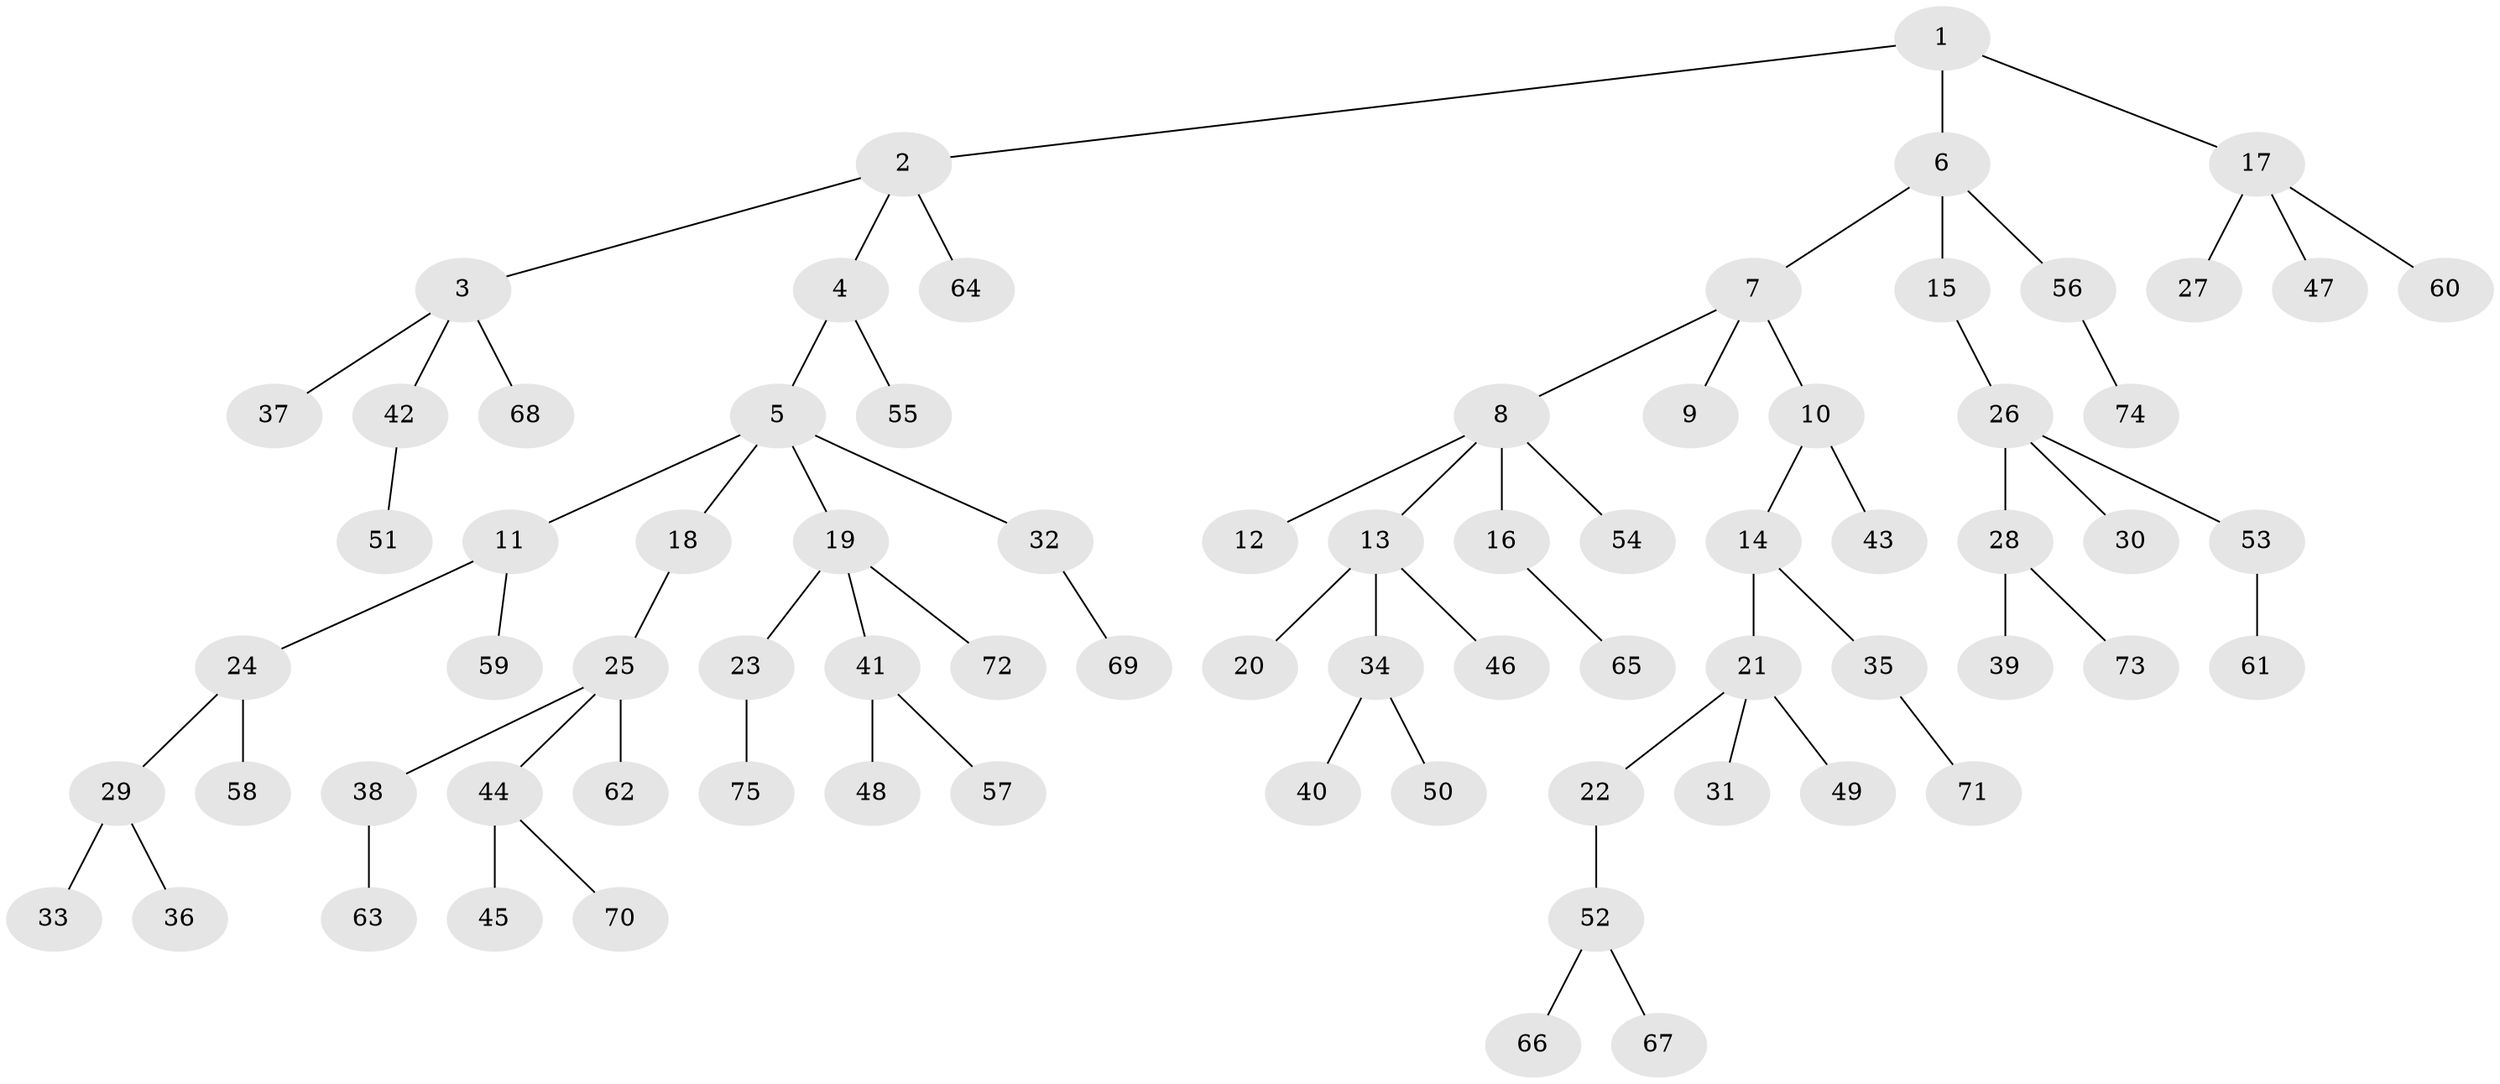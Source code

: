 // coarse degree distribution, {2: 0.43333333333333335, 3: 0.13333333333333333, 5: 0.03333333333333333, 4: 0.03333333333333333, 1: 0.36666666666666664}
// Generated by graph-tools (version 1.1) at 2025/51/03/04/25 22:51:40]
// undirected, 75 vertices, 74 edges
graph export_dot {
  node [color=gray90,style=filled];
  1;
  2;
  3;
  4;
  5;
  6;
  7;
  8;
  9;
  10;
  11;
  12;
  13;
  14;
  15;
  16;
  17;
  18;
  19;
  20;
  21;
  22;
  23;
  24;
  25;
  26;
  27;
  28;
  29;
  30;
  31;
  32;
  33;
  34;
  35;
  36;
  37;
  38;
  39;
  40;
  41;
  42;
  43;
  44;
  45;
  46;
  47;
  48;
  49;
  50;
  51;
  52;
  53;
  54;
  55;
  56;
  57;
  58;
  59;
  60;
  61;
  62;
  63;
  64;
  65;
  66;
  67;
  68;
  69;
  70;
  71;
  72;
  73;
  74;
  75;
  1 -- 2;
  1 -- 6;
  1 -- 17;
  2 -- 3;
  2 -- 4;
  2 -- 64;
  3 -- 37;
  3 -- 42;
  3 -- 68;
  4 -- 5;
  4 -- 55;
  5 -- 11;
  5 -- 18;
  5 -- 19;
  5 -- 32;
  6 -- 7;
  6 -- 15;
  6 -- 56;
  7 -- 8;
  7 -- 9;
  7 -- 10;
  8 -- 12;
  8 -- 13;
  8 -- 16;
  8 -- 54;
  10 -- 14;
  10 -- 43;
  11 -- 24;
  11 -- 59;
  13 -- 20;
  13 -- 34;
  13 -- 46;
  14 -- 21;
  14 -- 35;
  15 -- 26;
  16 -- 65;
  17 -- 27;
  17 -- 47;
  17 -- 60;
  18 -- 25;
  19 -- 23;
  19 -- 41;
  19 -- 72;
  21 -- 22;
  21 -- 31;
  21 -- 49;
  22 -- 52;
  23 -- 75;
  24 -- 29;
  24 -- 58;
  25 -- 38;
  25 -- 44;
  25 -- 62;
  26 -- 28;
  26 -- 30;
  26 -- 53;
  28 -- 39;
  28 -- 73;
  29 -- 33;
  29 -- 36;
  32 -- 69;
  34 -- 40;
  34 -- 50;
  35 -- 71;
  38 -- 63;
  41 -- 48;
  41 -- 57;
  42 -- 51;
  44 -- 45;
  44 -- 70;
  52 -- 66;
  52 -- 67;
  53 -- 61;
  56 -- 74;
}

